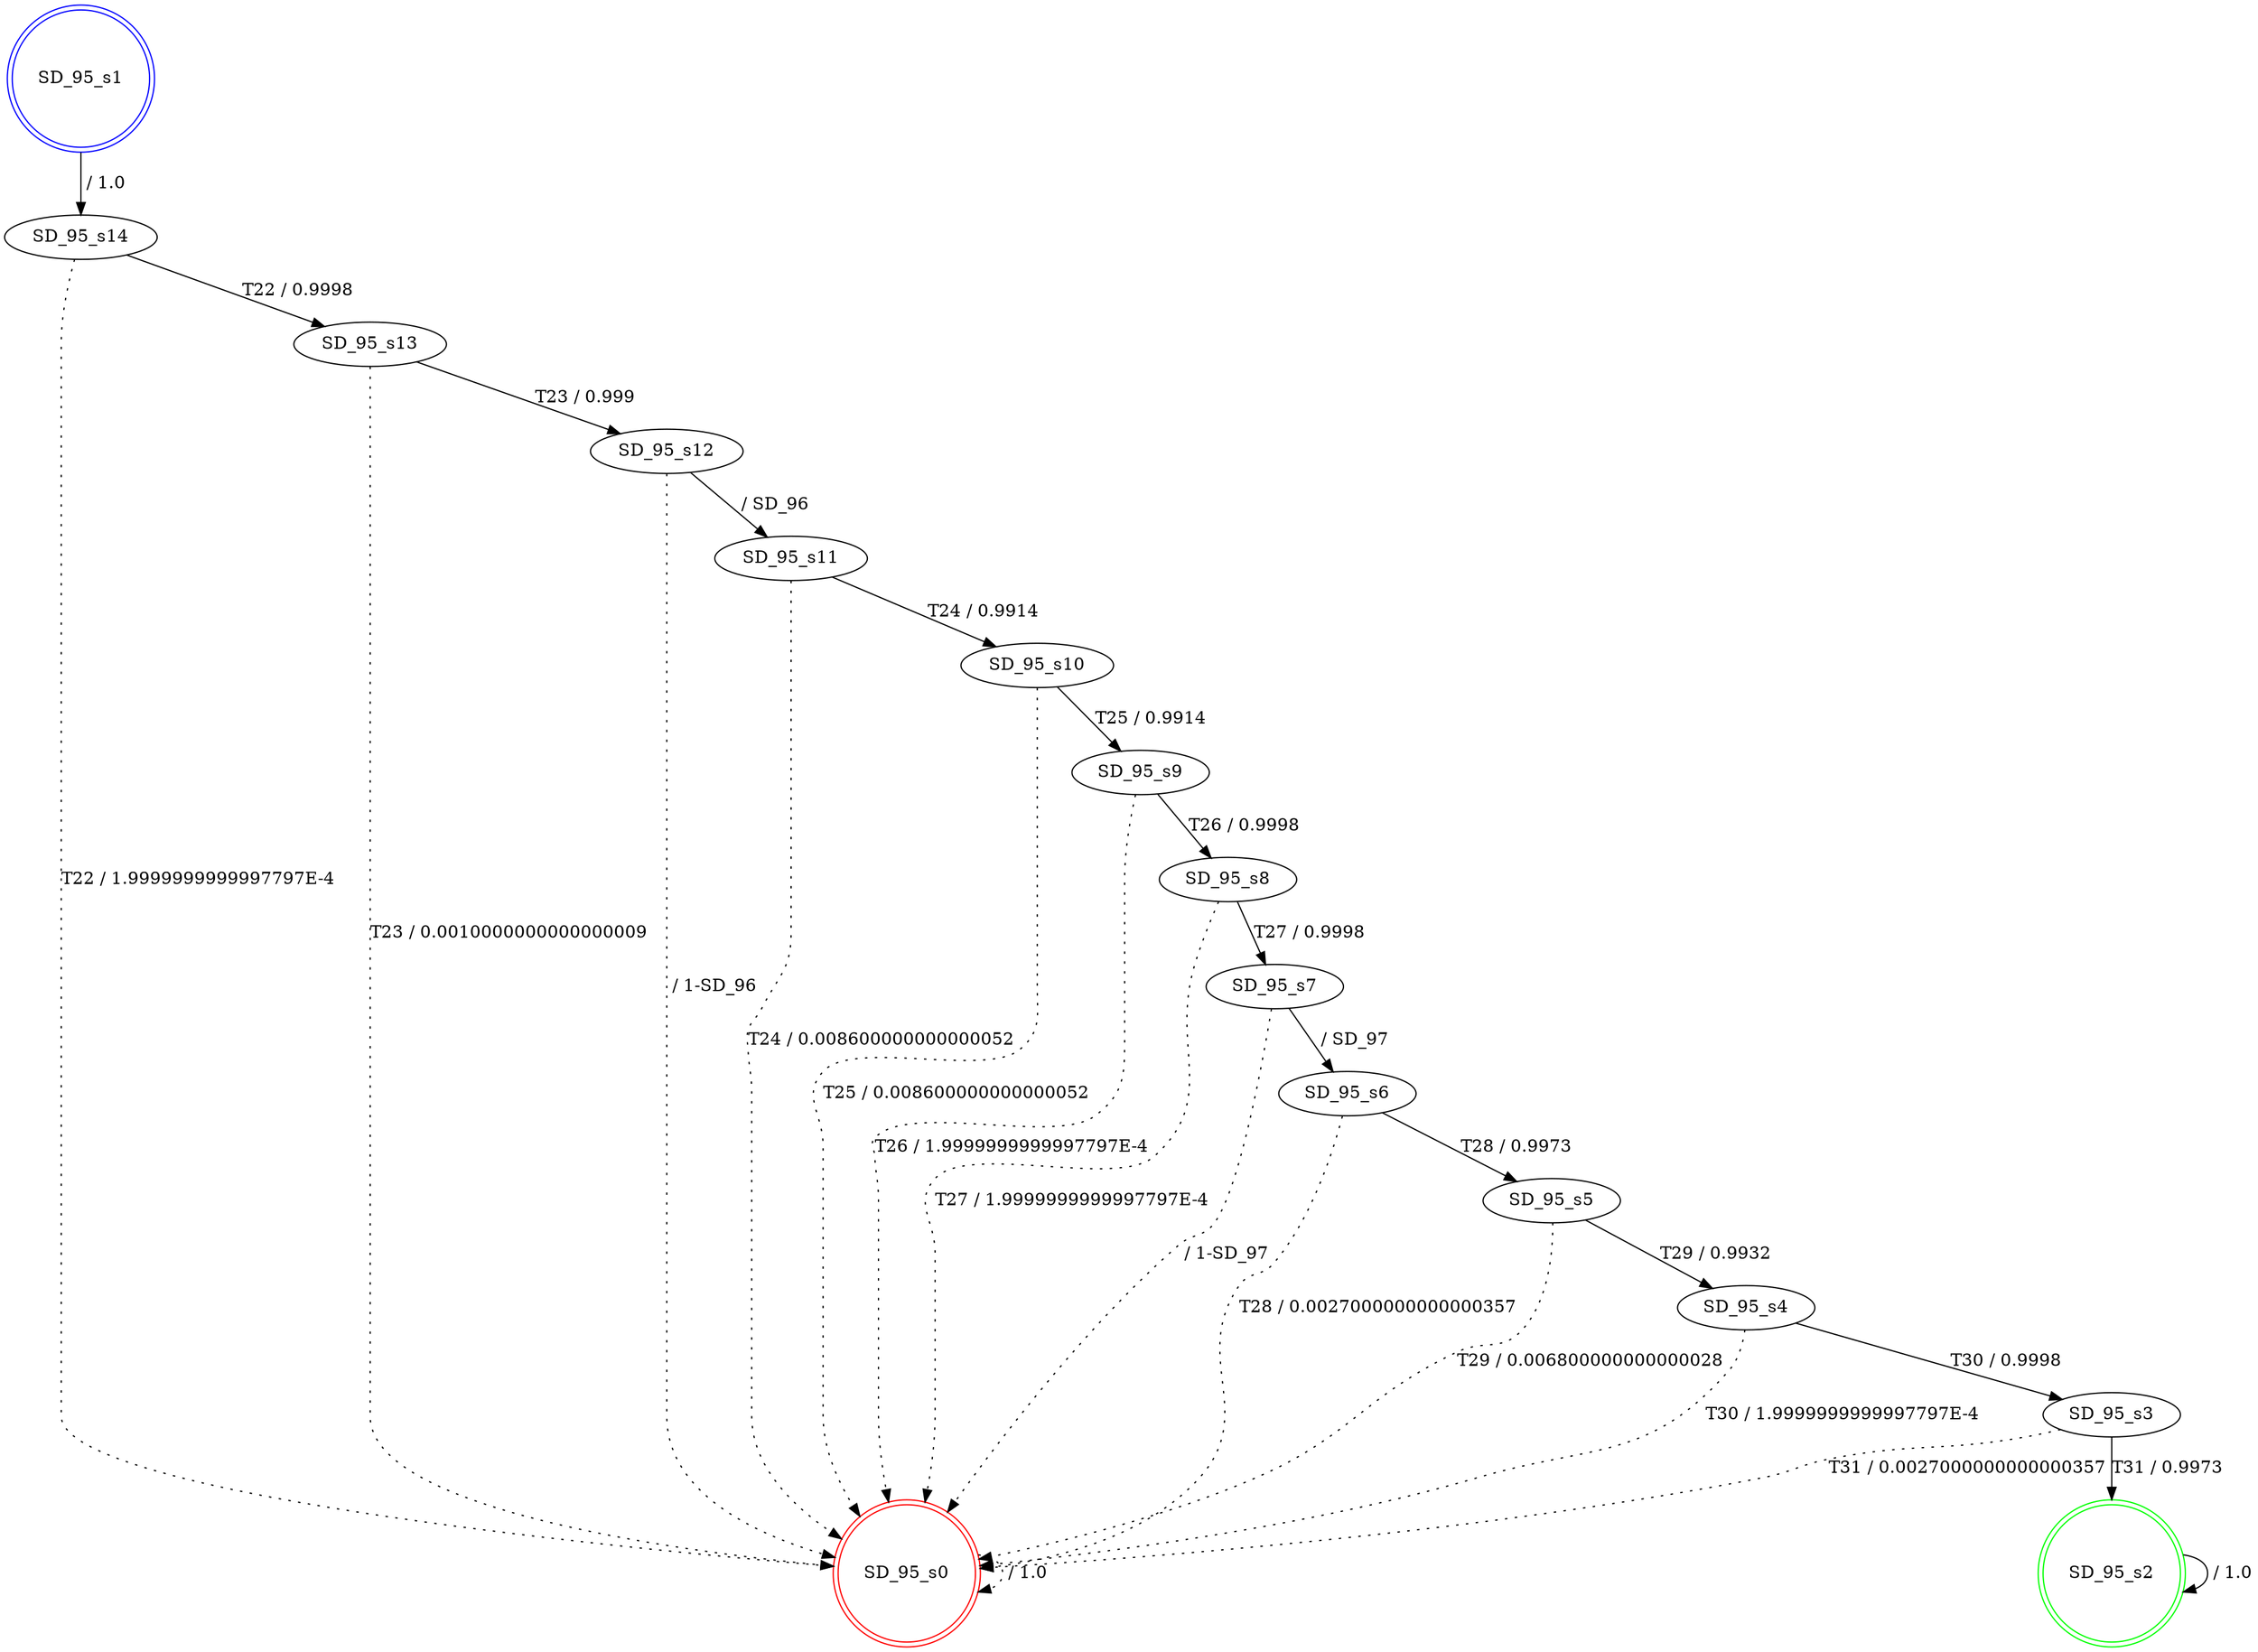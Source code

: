 digraph graphname {
SD_95_s0 [label="SD_95_s0",color=red,shape=doublecircle ];
SD_95_s1 [label="SD_95_s1",color=blue,shape=doublecircle ];
SD_95_s2 [label="SD_95_s2",color=green,shape=doublecircle ];
SD_95_s3 [label="SD_95_s3" ];
SD_95_s4 [label="SD_95_s4" ];
SD_95_s5 [label="SD_95_s5" ];
SD_95_s6 [label="SD_95_s6" ];
SD_95_s7 [label="SD_95_s7" ];
SD_95_s8 [label="SD_95_s8" ];
SD_95_s9 [label="SD_95_s9" ];
SD_95_s10 [label="SD_95_s10" ];
SD_95_s11 [label="SD_95_s11" ];
SD_95_s12 [label="SD_95_s12" ];
SD_95_s13 [label="SD_95_s13" ];
SD_95_s14 [label="SD_95_s14" ];
SD_95_s0 -> SD_95_s0 [label=" / 1.0", style=dotted];
SD_95_s1 -> SD_95_s14 [label=" / 1.0"];
SD_95_s2 -> SD_95_s2 [label=" / 1.0"];
SD_95_s3 -> SD_95_s2 [label="T31 / 0.9973"];
SD_95_s3 -> SD_95_s0 [label="T31 / 0.0027000000000000357", style=dotted];
SD_95_s4 -> SD_95_s3 [label="T30 / 0.9998"];
SD_95_s4 -> SD_95_s0 [label="T30 / 1.9999999999997797E-4", style=dotted];
SD_95_s5 -> SD_95_s4 [label="T29 / 0.9932"];
SD_95_s5 -> SD_95_s0 [label="T29 / 0.006800000000000028", style=dotted];
SD_95_s6 -> SD_95_s5 [label="T28 / 0.9973"];
SD_95_s6 -> SD_95_s0 [label="T28 / 0.0027000000000000357", style=dotted];
SD_95_s7 -> SD_95_s6 [label=" / SD_97"];
SD_95_s7 -> SD_95_s0 [label=" / 1-SD_97", style=dotted];
SD_95_s8 -> SD_95_s7 [label="T27 / 0.9998"];
SD_95_s8 -> SD_95_s0 [label="T27 / 1.9999999999997797E-4", style=dotted];
SD_95_s9 -> SD_95_s8 [label="T26 / 0.9998"];
SD_95_s9 -> SD_95_s0 [label="T26 / 1.9999999999997797E-4", style=dotted];
SD_95_s10 -> SD_95_s9 [label="T25 / 0.9914"];
SD_95_s10 -> SD_95_s0 [label="T25 / 0.008600000000000052", style=dotted];
SD_95_s11 -> SD_95_s10 [label="T24 / 0.9914"];
SD_95_s11 -> SD_95_s0 [label="T24 / 0.008600000000000052", style=dotted];
SD_95_s12 -> SD_95_s11 [label=" / SD_96"];
SD_95_s12 -> SD_95_s0 [label=" / 1-SD_96", style=dotted];
SD_95_s13 -> SD_95_s12 [label="T23 / 0.999"];
SD_95_s13 -> SD_95_s0 [label="T23 / 0.0010000000000000009", style=dotted];
SD_95_s14 -> SD_95_s13 [label="T22 / 0.9998"];
SD_95_s14 -> SD_95_s0 [label="T22 / 1.9999999999997797E-4", style=dotted];
}